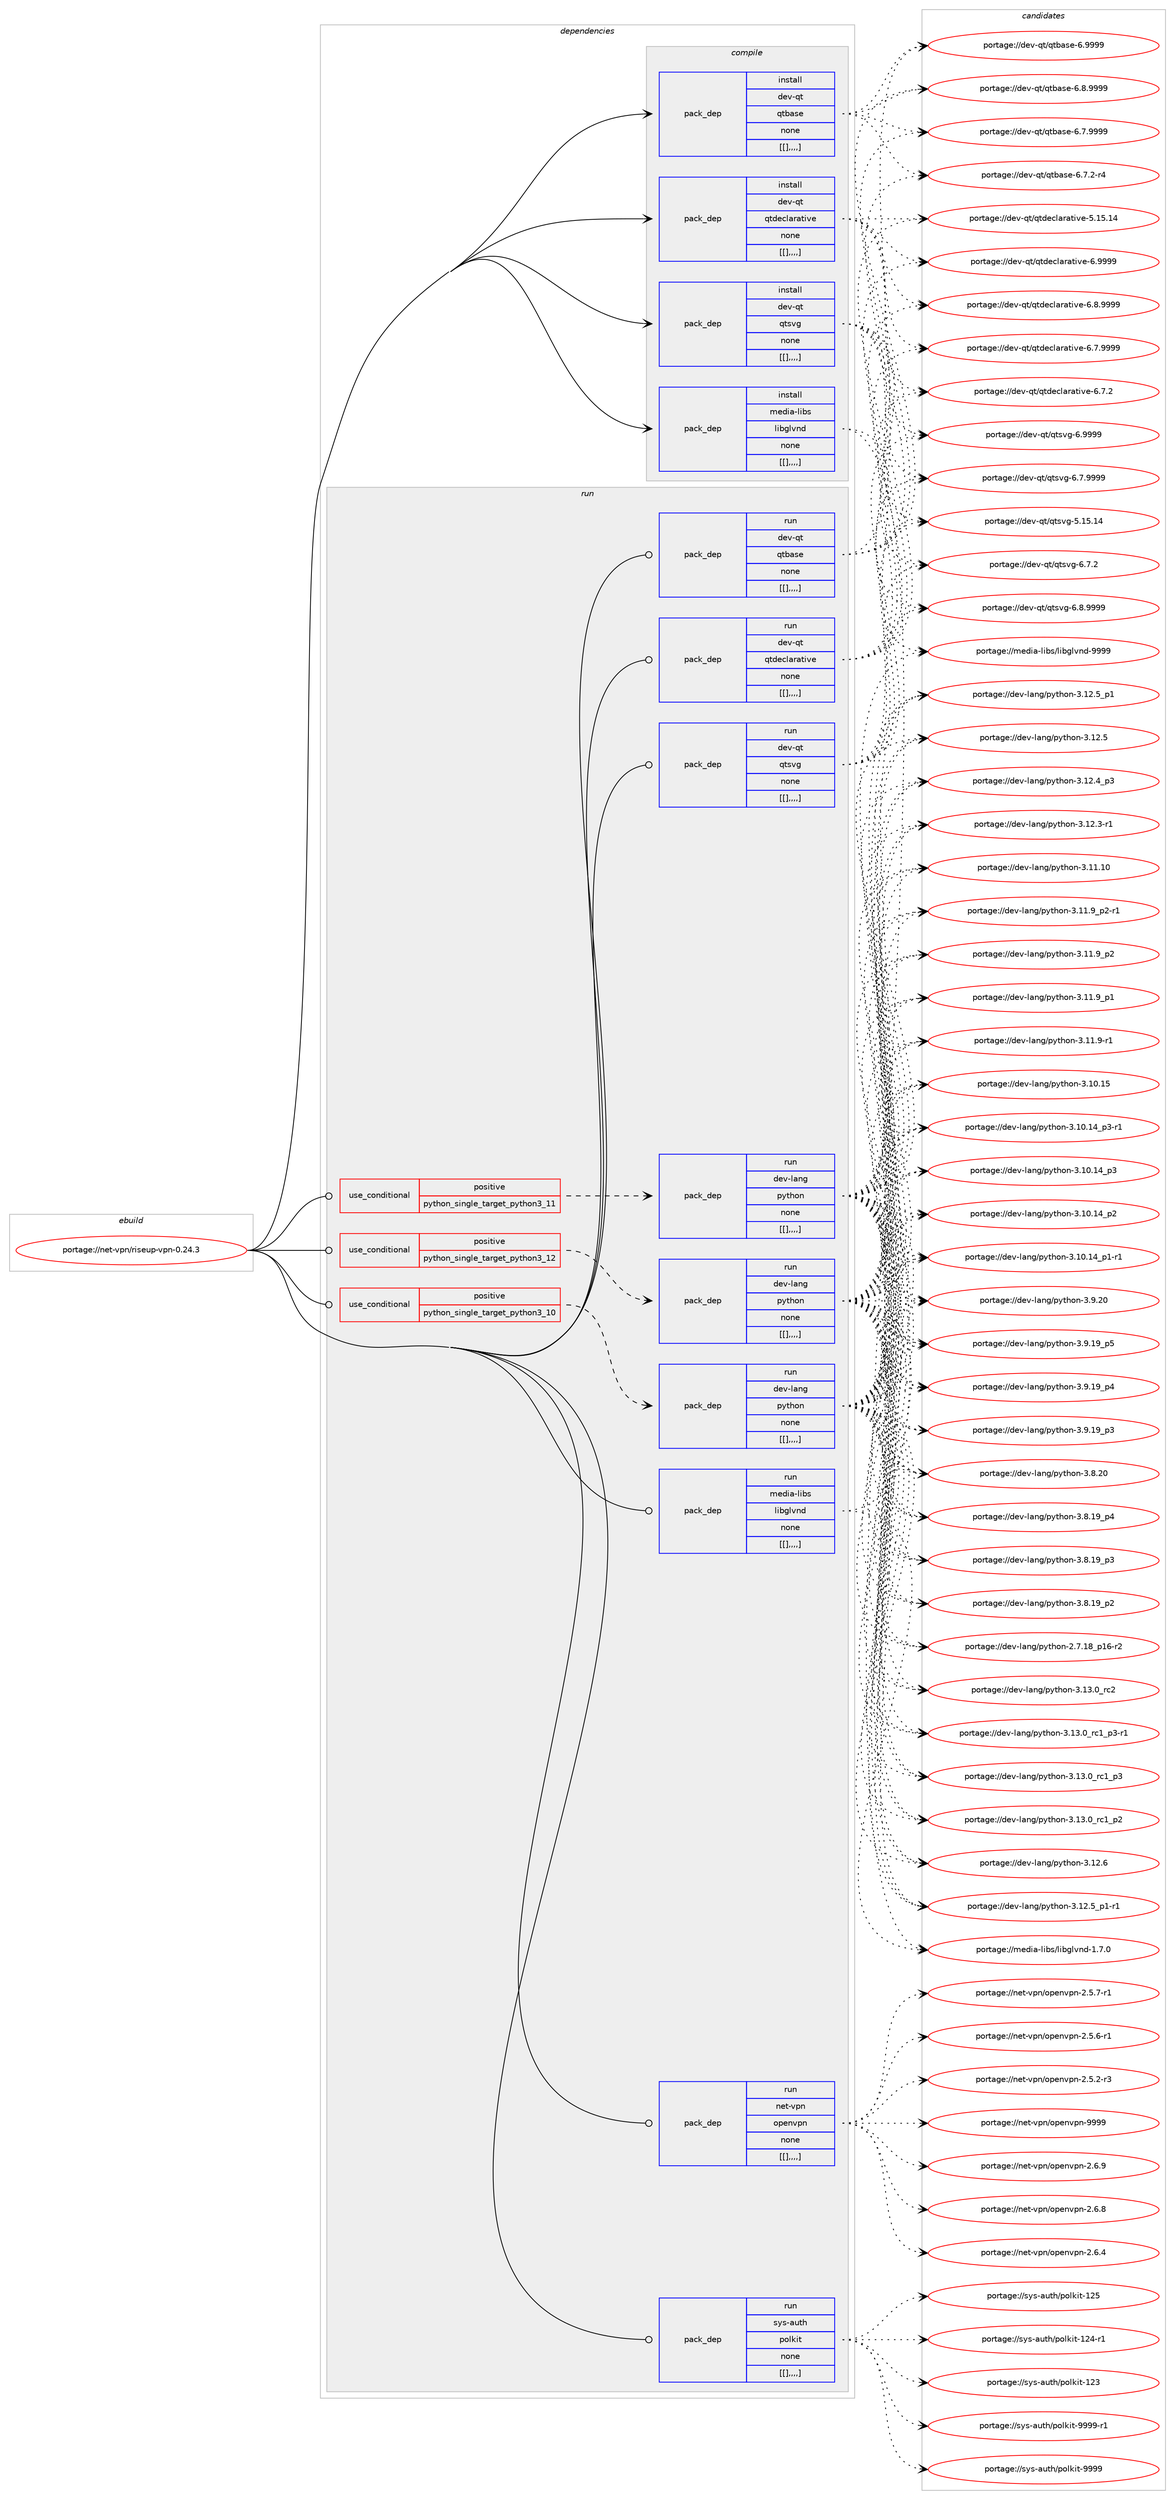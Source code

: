 digraph prolog {

# *************
# Graph options
# *************

newrank=true;
concentrate=true;
compound=true;
graph [rankdir=LR,fontname=Helvetica,fontsize=10,ranksep=1.5];#, ranksep=2.5, nodesep=0.2];
edge  [arrowhead=vee];
node  [fontname=Helvetica,fontsize=10];

# **********
# The ebuild
# **********

subgraph cluster_leftcol {
color=gray;
label=<<i>ebuild</i>>;
id [label="portage://net-vpn/riseup-vpn-0.24.3", color=red, width=4, href="../net-vpn/riseup-vpn-0.24.3.svg"];
}

# ****************
# The dependencies
# ****************

subgraph cluster_midcol {
color=gray;
label=<<i>dependencies</i>>;
subgraph cluster_compile {
fillcolor="#eeeeee";
style=filled;
label=<<i>compile</i>>;
subgraph pack294171 {
dependency403335 [label=<<TABLE BORDER="0" CELLBORDER="1" CELLSPACING="0" CELLPADDING="4" WIDTH="220"><TR><TD ROWSPAN="6" CELLPADDING="30">pack_dep</TD></TR><TR><TD WIDTH="110">install</TD></TR><TR><TD>dev-qt</TD></TR><TR><TD>qtbase</TD></TR><TR><TD>none</TD></TR><TR><TD>[[],,,,]</TD></TR></TABLE>>, shape=none, color=blue];
}
id:e -> dependency403335:w [weight=20,style="solid",arrowhead="vee"];
subgraph pack294172 {
dependency403336 [label=<<TABLE BORDER="0" CELLBORDER="1" CELLSPACING="0" CELLPADDING="4" WIDTH="220"><TR><TD ROWSPAN="6" CELLPADDING="30">pack_dep</TD></TR><TR><TD WIDTH="110">install</TD></TR><TR><TD>dev-qt</TD></TR><TR><TD>qtdeclarative</TD></TR><TR><TD>none</TD></TR><TR><TD>[[],,,,]</TD></TR></TABLE>>, shape=none, color=blue];
}
id:e -> dependency403336:w [weight=20,style="solid",arrowhead="vee"];
subgraph pack294173 {
dependency403337 [label=<<TABLE BORDER="0" CELLBORDER="1" CELLSPACING="0" CELLPADDING="4" WIDTH="220"><TR><TD ROWSPAN="6" CELLPADDING="30">pack_dep</TD></TR><TR><TD WIDTH="110">install</TD></TR><TR><TD>dev-qt</TD></TR><TR><TD>qtsvg</TD></TR><TR><TD>none</TD></TR><TR><TD>[[],,,,]</TD></TR></TABLE>>, shape=none, color=blue];
}
id:e -> dependency403337:w [weight=20,style="solid",arrowhead="vee"];
subgraph pack294174 {
dependency403338 [label=<<TABLE BORDER="0" CELLBORDER="1" CELLSPACING="0" CELLPADDING="4" WIDTH="220"><TR><TD ROWSPAN="6" CELLPADDING="30">pack_dep</TD></TR><TR><TD WIDTH="110">install</TD></TR><TR><TD>media-libs</TD></TR><TR><TD>libglvnd</TD></TR><TR><TD>none</TD></TR><TR><TD>[[],,,,]</TD></TR></TABLE>>, shape=none, color=blue];
}
id:e -> dependency403338:w [weight=20,style="solid",arrowhead="vee"];
}
subgraph cluster_compileandrun {
fillcolor="#eeeeee";
style=filled;
label=<<i>compile and run</i>>;
}
subgraph cluster_run {
fillcolor="#eeeeee";
style=filled;
label=<<i>run</i>>;
subgraph cond106227 {
dependency403339 [label=<<TABLE BORDER="0" CELLBORDER="1" CELLSPACING="0" CELLPADDING="4"><TR><TD ROWSPAN="3" CELLPADDING="10">use_conditional</TD></TR><TR><TD>positive</TD></TR><TR><TD>python_single_target_python3_10</TD></TR></TABLE>>, shape=none, color=red];
subgraph pack294175 {
dependency403340 [label=<<TABLE BORDER="0" CELLBORDER="1" CELLSPACING="0" CELLPADDING="4" WIDTH="220"><TR><TD ROWSPAN="6" CELLPADDING="30">pack_dep</TD></TR><TR><TD WIDTH="110">run</TD></TR><TR><TD>dev-lang</TD></TR><TR><TD>python</TD></TR><TR><TD>none</TD></TR><TR><TD>[[],,,,]</TD></TR></TABLE>>, shape=none, color=blue];
}
dependency403339:e -> dependency403340:w [weight=20,style="dashed",arrowhead="vee"];
}
id:e -> dependency403339:w [weight=20,style="solid",arrowhead="odot"];
subgraph cond106228 {
dependency403341 [label=<<TABLE BORDER="0" CELLBORDER="1" CELLSPACING="0" CELLPADDING="4"><TR><TD ROWSPAN="3" CELLPADDING="10">use_conditional</TD></TR><TR><TD>positive</TD></TR><TR><TD>python_single_target_python3_11</TD></TR></TABLE>>, shape=none, color=red];
subgraph pack294176 {
dependency403342 [label=<<TABLE BORDER="0" CELLBORDER="1" CELLSPACING="0" CELLPADDING="4" WIDTH="220"><TR><TD ROWSPAN="6" CELLPADDING="30">pack_dep</TD></TR><TR><TD WIDTH="110">run</TD></TR><TR><TD>dev-lang</TD></TR><TR><TD>python</TD></TR><TR><TD>none</TD></TR><TR><TD>[[],,,,]</TD></TR></TABLE>>, shape=none, color=blue];
}
dependency403341:e -> dependency403342:w [weight=20,style="dashed",arrowhead="vee"];
}
id:e -> dependency403341:w [weight=20,style="solid",arrowhead="odot"];
subgraph cond106229 {
dependency403343 [label=<<TABLE BORDER="0" CELLBORDER="1" CELLSPACING="0" CELLPADDING="4"><TR><TD ROWSPAN="3" CELLPADDING="10">use_conditional</TD></TR><TR><TD>positive</TD></TR><TR><TD>python_single_target_python3_12</TD></TR></TABLE>>, shape=none, color=red];
subgraph pack294177 {
dependency403344 [label=<<TABLE BORDER="0" CELLBORDER="1" CELLSPACING="0" CELLPADDING="4" WIDTH="220"><TR><TD ROWSPAN="6" CELLPADDING="30">pack_dep</TD></TR><TR><TD WIDTH="110">run</TD></TR><TR><TD>dev-lang</TD></TR><TR><TD>python</TD></TR><TR><TD>none</TD></TR><TR><TD>[[],,,,]</TD></TR></TABLE>>, shape=none, color=blue];
}
dependency403343:e -> dependency403344:w [weight=20,style="dashed",arrowhead="vee"];
}
id:e -> dependency403343:w [weight=20,style="solid",arrowhead="odot"];
subgraph pack294178 {
dependency403345 [label=<<TABLE BORDER="0" CELLBORDER="1" CELLSPACING="0" CELLPADDING="4" WIDTH="220"><TR><TD ROWSPAN="6" CELLPADDING="30">pack_dep</TD></TR><TR><TD WIDTH="110">run</TD></TR><TR><TD>dev-qt</TD></TR><TR><TD>qtbase</TD></TR><TR><TD>none</TD></TR><TR><TD>[[],,,,]</TD></TR></TABLE>>, shape=none, color=blue];
}
id:e -> dependency403345:w [weight=20,style="solid",arrowhead="odot"];
subgraph pack294179 {
dependency403346 [label=<<TABLE BORDER="0" CELLBORDER="1" CELLSPACING="0" CELLPADDING="4" WIDTH="220"><TR><TD ROWSPAN="6" CELLPADDING="30">pack_dep</TD></TR><TR><TD WIDTH="110">run</TD></TR><TR><TD>dev-qt</TD></TR><TR><TD>qtdeclarative</TD></TR><TR><TD>none</TD></TR><TR><TD>[[],,,,]</TD></TR></TABLE>>, shape=none, color=blue];
}
id:e -> dependency403346:w [weight=20,style="solid",arrowhead="odot"];
subgraph pack294180 {
dependency403347 [label=<<TABLE BORDER="0" CELLBORDER="1" CELLSPACING="0" CELLPADDING="4" WIDTH="220"><TR><TD ROWSPAN="6" CELLPADDING="30">pack_dep</TD></TR><TR><TD WIDTH="110">run</TD></TR><TR><TD>dev-qt</TD></TR><TR><TD>qtsvg</TD></TR><TR><TD>none</TD></TR><TR><TD>[[],,,,]</TD></TR></TABLE>>, shape=none, color=blue];
}
id:e -> dependency403347:w [weight=20,style="solid",arrowhead="odot"];
subgraph pack294181 {
dependency403348 [label=<<TABLE BORDER="0" CELLBORDER="1" CELLSPACING="0" CELLPADDING="4" WIDTH="220"><TR><TD ROWSPAN="6" CELLPADDING="30">pack_dep</TD></TR><TR><TD WIDTH="110">run</TD></TR><TR><TD>media-libs</TD></TR><TR><TD>libglvnd</TD></TR><TR><TD>none</TD></TR><TR><TD>[[],,,,]</TD></TR></TABLE>>, shape=none, color=blue];
}
id:e -> dependency403348:w [weight=20,style="solid",arrowhead="odot"];
subgraph pack294182 {
dependency403349 [label=<<TABLE BORDER="0" CELLBORDER="1" CELLSPACING="0" CELLPADDING="4" WIDTH="220"><TR><TD ROWSPAN="6" CELLPADDING="30">pack_dep</TD></TR><TR><TD WIDTH="110">run</TD></TR><TR><TD>net-vpn</TD></TR><TR><TD>openvpn</TD></TR><TR><TD>none</TD></TR><TR><TD>[[],,,,]</TD></TR></TABLE>>, shape=none, color=blue];
}
id:e -> dependency403349:w [weight=20,style="solid",arrowhead="odot"];
subgraph pack294183 {
dependency403350 [label=<<TABLE BORDER="0" CELLBORDER="1" CELLSPACING="0" CELLPADDING="4" WIDTH="220"><TR><TD ROWSPAN="6" CELLPADDING="30">pack_dep</TD></TR><TR><TD WIDTH="110">run</TD></TR><TR><TD>sys-auth</TD></TR><TR><TD>polkit</TD></TR><TR><TD>none</TD></TR><TR><TD>[[],,,,]</TD></TR></TABLE>>, shape=none, color=blue];
}
id:e -> dependency403350:w [weight=20,style="solid",arrowhead="odot"];
}
}

# **************
# The candidates
# **************

subgraph cluster_choices {
rank=same;
color=gray;
label=<<i>candidates</i>>;

subgraph choice294171 {
color=black;
nodesep=1;
choice1001011184511311647113116989711510145544657575757 [label="portage://dev-qt/qtbase-6.9999", color=red, width=4,href="../dev-qt/qtbase-6.9999.svg"];
choice10010111845113116471131169897115101455446564657575757 [label="portage://dev-qt/qtbase-6.8.9999", color=red, width=4,href="../dev-qt/qtbase-6.8.9999.svg"];
choice10010111845113116471131169897115101455446554657575757 [label="portage://dev-qt/qtbase-6.7.9999", color=red, width=4,href="../dev-qt/qtbase-6.7.9999.svg"];
choice100101118451131164711311698971151014554465546504511452 [label="portage://dev-qt/qtbase-6.7.2-r4", color=red, width=4,href="../dev-qt/qtbase-6.7.2-r4.svg"];
dependency403335:e -> choice1001011184511311647113116989711510145544657575757:w [style=dotted,weight="100"];
dependency403335:e -> choice10010111845113116471131169897115101455446564657575757:w [style=dotted,weight="100"];
dependency403335:e -> choice10010111845113116471131169897115101455446554657575757:w [style=dotted,weight="100"];
dependency403335:e -> choice100101118451131164711311698971151014554465546504511452:w [style=dotted,weight="100"];
}
subgraph choice294172 {
color=black;
nodesep=1;
choice100101118451131164711311610010199108971149711610511810145544657575757 [label="portage://dev-qt/qtdeclarative-6.9999", color=red, width=4,href="../dev-qt/qtdeclarative-6.9999.svg"];
choice1001011184511311647113116100101991089711497116105118101455446564657575757 [label="portage://dev-qt/qtdeclarative-6.8.9999", color=red, width=4,href="../dev-qt/qtdeclarative-6.8.9999.svg"];
choice1001011184511311647113116100101991089711497116105118101455446554657575757 [label="portage://dev-qt/qtdeclarative-6.7.9999", color=red, width=4,href="../dev-qt/qtdeclarative-6.7.9999.svg"];
choice1001011184511311647113116100101991089711497116105118101455446554650 [label="portage://dev-qt/qtdeclarative-6.7.2", color=red, width=4,href="../dev-qt/qtdeclarative-6.7.2.svg"];
choice10010111845113116471131161001019910897114971161051181014553464953464952 [label="portage://dev-qt/qtdeclarative-5.15.14", color=red, width=4,href="../dev-qt/qtdeclarative-5.15.14.svg"];
dependency403336:e -> choice100101118451131164711311610010199108971149711610511810145544657575757:w [style=dotted,weight="100"];
dependency403336:e -> choice1001011184511311647113116100101991089711497116105118101455446564657575757:w [style=dotted,weight="100"];
dependency403336:e -> choice1001011184511311647113116100101991089711497116105118101455446554657575757:w [style=dotted,weight="100"];
dependency403336:e -> choice1001011184511311647113116100101991089711497116105118101455446554650:w [style=dotted,weight="100"];
dependency403336:e -> choice10010111845113116471131161001019910897114971161051181014553464953464952:w [style=dotted,weight="100"];
}
subgraph choice294173 {
color=black;
nodesep=1;
choice100101118451131164711311611511810345544657575757 [label="portage://dev-qt/qtsvg-6.9999", color=red, width=4,href="../dev-qt/qtsvg-6.9999.svg"];
choice1001011184511311647113116115118103455446564657575757 [label="portage://dev-qt/qtsvg-6.8.9999", color=red, width=4,href="../dev-qt/qtsvg-6.8.9999.svg"];
choice1001011184511311647113116115118103455446554657575757 [label="portage://dev-qt/qtsvg-6.7.9999", color=red, width=4,href="../dev-qt/qtsvg-6.7.9999.svg"];
choice1001011184511311647113116115118103455446554650 [label="portage://dev-qt/qtsvg-6.7.2", color=red, width=4,href="../dev-qt/qtsvg-6.7.2.svg"];
choice10010111845113116471131161151181034553464953464952 [label="portage://dev-qt/qtsvg-5.15.14", color=red, width=4,href="../dev-qt/qtsvg-5.15.14.svg"];
dependency403337:e -> choice100101118451131164711311611511810345544657575757:w [style=dotted,weight="100"];
dependency403337:e -> choice1001011184511311647113116115118103455446564657575757:w [style=dotted,weight="100"];
dependency403337:e -> choice1001011184511311647113116115118103455446554657575757:w [style=dotted,weight="100"];
dependency403337:e -> choice1001011184511311647113116115118103455446554650:w [style=dotted,weight="100"];
dependency403337:e -> choice10010111845113116471131161151181034553464953464952:w [style=dotted,weight="100"];
}
subgraph choice294174 {
color=black;
nodesep=1;
choice10910110010597451081059811547108105981031081181101004557575757 [label="portage://media-libs/libglvnd-9999", color=red, width=4,href="../media-libs/libglvnd-9999.svg"];
choice1091011001059745108105981154710810598103108118110100454946554648 [label="portage://media-libs/libglvnd-1.7.0", color=red, width=4,href="../media-libs/libglvnd-1.7.0.svg"];
dependency403338:e -> choice10910110010597451081059811547108105981031081181101004557575757:w [style=dotted,weight="100"];
dependency403338:e -> choice1091011001059745108105981154710810598103108118110100454946554648:w [style=dotted,weight="100"];
}
subgraph choice294175 {
color=black;
nodesep=1;
choice10010111845108971101034711212111610411111045514649514648951149950 [label="portage://dev-lang/python-3.13.0_rc2", color=red, width=4,href="../dev-lang/python-3.13.0_rc2.svg"];
choice1001011184510897110103471121211161041111104551464951464895114994995112514511449 [label="portage://dev-lang/python-3.13.0_rc1_p3-r1", color=red, width=4,href="../dev-lang/python-3.13.0_rc1_p3-r1.svg"];
choice100101118451089711010347112121116104111110455146495146489511499499511251 [label="portage://dev-lang/python-3.13.0_rc1_p3", color=red, width=4,href="../dev-lang/python-3.13.0_rc1_p3.svg"];
choice100101118451089711010347112121116104111110455146495146489511499499511250 [label="portage://dev-lang/python-3.13.0_rc1_p2", color=red, width=4,href="../dev-lang/python-3.13.0_rc1_p2.svg"];
choice10010111845108971101034711212111610411111045514649504654 [label="portage://dev-lang/python-3.12.6", color=red, width=4,href="../dev-lang/python-3.12.6.svg"];
choice1001011184510897110103471121211161041111104551464950465395112494511449 [label="portage://dev-lang/python-3.12.5_p1-r1", color=red, width=4,href="../dev-lang/python-3.12.5_p1-r1.svg"];
choice100101118451089711010347112121116104111110455146495046539511249 [label="portage://dev-lang/python-3.12.5_p1", color=red, width=4,href="../dev-lang/python-3.12.5_p1.svg"];
choice10010111845108971101034711212111610411111045514649504653 [label="portage://dev-lang/python-3.12.5", color=red, width=4,href="../dev-lang/python-3.12.5.svg"];
choice100101118451089711010347112121116104111110455146495046529511251 [label="portage://dev-lang/python-3.12.4_p3", color=red, width=4,href="../dev-lang/python-3.12.4_p3.svg"];
choice100101118451089711010347112121116104111110455146495046514511449 [label="portage://dev-lang/python-3.12.3-r1", color=red, width=4,href="../dev-lang/python-3.12.3-r1.svg"];
choice1001011184510897110103471121211161041111104551464949464948 [label="portage://dev-lang/python-3.11.10", color=red, width=4,href="../dev-lang/python-3.11.10.svg"];
choice1001011184510897110103471121211161041111104551464949465795112504511449 [label="portage://dev-lang/python-3.11.9_p2-r1", color=red, width=4,href="../dev-lang/python-3.11.9_p2-r1.svg"];
choice100101118451089711010347112121116104111110455146494946579511250 [label="portage://dev-lang/python-3.11.9_p2", color=red, width=4,href="../dev-lang/python-3.11.9_p2.svg"];
choice100101118451089711010347112121116104111110455146494946579511249 [label="portage://dev-lang/python-3.11.9_p1", color=red, width=4,href="../dev-lang/python-3.11.9_p1.svg"];
choice100101118451089711010347112121116104111110455146494946574511449 [label="portage://dev-lang/python-3.11.9-r1", color=red, width=4,href="../dev-lang/python-3.11.9-r1.svg"];
choice1001011184510897110103471121211161041111104551464948464953 [label="portage://dev-lang/python-3.10.15", color=red, width=4,href="../dev-lang/python-3.10.15.svg"];
choice100101118451089711010347112121116104111110455146494846495295112514511449 [label="portage://dev-lang/python-3.10.14_p3-r1", color=red, width=4,href="../dev-lang/python-3.10.14_p3-r1.svg"];
choice10010111845108971101034711212111610411111045514649484649529511251 [label="portage://dev-lang/python-3.10.14_p3", color=red, width=4,href="../dev-lang/python-3.10.14_p3.svg"];
choice10010111845108971101034711212111610411111045514649484649529511250 [label="portage://dev-lang/python-3.10.14_p2", color=red, width=4,href="../dev-lang/python-3.10.14_p2.svg"];
choice100101118451089711010347112121116104111110455146494846495295112494511449 [label="portage://dev-lang/python-3.10.14_p1-r1", color=red, width=4,href="../dev-lang/python-3.10.14_p1-r1.svg"];
choice10010111845108971101034711212111610411111045514657465048 [label="portage://dev-lang/python-3.9.20", color=red, width=4,href="../dev-lang/python-3.9.20.svg"];
choice100101118451089711010347112121116104111110455146574649579511253 [label="portage://dev-lang/python-3.9.19_p5", color=red, width=4,href="../dev-lang/python-3.9.19_p5.svg"];
choice100101118451089711010347112121116104111110455146574649579511252 [label="portage://dev-lang/python-3.9.19_p4", color=red, width=4,href="../dev-lang/python-3.9.19_p4.svg"];
choice100101118451089711010347112121116104111110455146574649579511251 [label="portage://dev-lang/python-3.9.19_p3", color=red, width=4,href="../dev-lang/python-3.9.19_p3.svg"];
choice10010111845108971101034711212111610411111045514656465048 [label="portage://dev-lang/python-3.8.20", color=red, width=4,href="../dev-lang/python-3.8.20.svg"];
choice100101118451089711010347112121116104111110455146564649579511252 [label="portage://dev-lang/python-3.8.19_p4", color=red, width=4,href="../dev-lang/python-3.8.19_p4.svg"];
choice100101118451089711010347112121116104111110455146564649579511251 [label="portage://dev-lang/python-3.8.19_p3", color=red, width=4,href="../dev-lang/python-3.8.19_p3.svg"];
choice100101118451089711010347112121116104111110455146564649579511250 [label="portage://dev-lang/python-3.8.19_p2", color=red, width=4,href="../dev-lang/python-3.8.19_p2.svg"];
choice100101118451089711010347112121116104111110455046554649569511249544511450 [label="portage://dev-lang/python-2.7.18_p16-r2", color=red, width=4,href="../dev-lang/python-2.7.18_p16-r2.svg"];
dependency403340:e -> choice10010111845108971101034711212111610411111045514649514648951149950:w [style=dotted,weight="100"];
dependency403340:e -> choice1001011184510897110103471121211161041111104551464951464895114994995112514511449:w [style=dotted,weight="100"];
dependency403340:e -> choice100101118451089711010347112121116104111110455146495146489511499499511251:w [style=dotted,weight="100"];
dependency403340:e -> choice100101118451089711010347112121116104111110455146495146489511499499511250:w [style=dotted,weight="100"];
dependency403340:e -> choice10010111845108971101034711212111610411111045514649504654:w [style=dotted,weight="100"];
dependency403340:e -> choice1001011184510897110103471121211161041111104551464950465395112494511449:w [style=dotted,weight="100"];
dependency403340:e -> choice100101118451089711010347112121116104111110455146495046539511249:w [style=dotted,weight="100"];
dependency403340:e -> choice10010111845108971101034711212111610411111045514649504653:w [style=dotted,weight="100"];
dependency403340:e -> choice100101118451089711010347112121116104111110455146495046529511251:w [style=dotted,weight="100"];
dependency403340:e -> choice100101118451089711010347112121116104111110455146495046514511449:w [style=dotted,weight="100"];
dependency403340:e -> choice1001011184510897110103471121211161041111104551464949464948:w [style=dotted,weight="100"];
dependency403340:e -> choice1001011184510897110103471121211161041111104551464949465795112504511449:w [style=dotted,weight="100"];
dependency403340:e -> choice100101118451089711010347112121116104111110455146494946579511250:w [style=dotted,weight="100"];
dependency403340:e -> choice100101118451089711010347112121116104111110455146494946579511249:w [style=dotted,weight="100"];
dependency403340:e -> choice100101118451089711010347112121116104111110455146494946574511449:w [style=dotted,weight="100"];
dependency403340:e -> choice1001011184510897110103471121211161041111104551464948464953:w [style=dotted,weight="100"];
dependency403340:e -> choice100101118451089711010347112121116104111110455146494846495295112514511449:w [style=dotted,weight="100"];
dependency403340:e -> choice10010111845108971101034711212111610411111045514649484649529511251:w [style=dotted,weight="100"];
dependency403340:e -> choice10010111845108971101034711212111610411111045514649484649529511250:w [style=dotted,weight="100"];
dependency403340:e -> choice100101118451089711010347112121116104111110455146494846495295112494511449:w [style=dotted,weight="100"];
dependency403340:e -> choice10010111845108971101034711212111610411111045514657465048:w [style=dotted,weight="100"];
dependency403340:e -> choice100101118451089711010347112121116104111110455146574649579511253:w [style=dotted,weight="100"];
dependency403340:e -> choice100101118451089711010347112121116104111110455146574649579511252:w [style=dotted,weight="100"];
dependency403340:e -> choice100101118451089711010347112121116104111110455146574649579511251:w [style=dotted,weight="100"];
dependency403340:e -> choice10010111845108971101034711212111610411111045514656465048:w [style=dotted,weight="100"];
dependency403340:e -> choice100101118451089711010347112121116104111110455146564649579511252:w [style=dotted,weight="100"];
dependency403340:e -> choice100101118451089711010347112121116104111110455146564649579511251:w [style=dotted,weight="100"];
dependency403340:e -> choice100101118451089711010347112121116104111110455146564649579511250:w [style=dotted,weight="100"];
dependency403340:e -> choice100101118451089711010347112121116104111110455046554649569511249544511450:w [style=dotted,weight="100"];
}
subgraph choice294176 {
color=black;
nodesep=1;
choice10010111845108971101034711212111610411111045514649514648951149950 [label="portage://dev-lang/python-3.13.0_rc2", color=red, width=4,href="../dev-lang/python-3.13.0_rc2.svg"];
choice1001011184510897110103471121211161041111104551464951464895114994995112514511449 [label="portage://dev-lang/python-3.13.0_rc1_p3-r1", color=red, width=4,href="../dev-lang/python-3.13.0_rc1_p3-r1.svg"];
choice100101118451089711010347112121116104111110455146495146489511499499511251 [label="portage://dev-lang/python-3.13.0_rc1_p3", color=red, width=4,href="../dev-lang/python-3.13.0_rc1_p3.svg"];
choice100101118451089711010347112121116104111110455146495146489511499499511250 [label="portage://dev-lang/python-3.13.0_rc1_p2", color=red, width=4,href="../dev-lang/python-3.13.0_rc1_p2.svg"];
choice10010111845108971101034711212111610411111045514649504654 [label="portage://dev-lang/python-3.12.6", color=red, width=4,href="../dev-lang/python-3.12.6.svg"];
choice1001011184510897110103471121211161041111104551464950465395112494511449 [label="portage://dev-lang/python-3.12.5_p1-r1", color=red, width=4,href="../dev-lang/python-3.12.5_p1-r1.svg"];
choice100101118451089711010347112121116104111110455146495046539511249 [label="portage://dev-lang/python-3.12.5_p1", color=red, width=4,href="../dev-lang/python-3.12.5_p1.svg"];
choice10010111845108971101034711212111610411111045514649504653 [label="portage://dev-lang/python-3.12.5", color=red, width=4,href="../dev-lang/python-3.12.5.svg"];
choice100101118451089711010347112121116104111110455146495046529511251 [label="portage://dev-lang/python-3.12.4_p3", color=red, width=4,href="../dev-lang/python-3.12.4_p3.svg"];
choice100101118451089711010347112121116104111110455146495046514511449 [label="portage://dev-lang/python-3.12.3-r1", color=red, width=4,href="../dev-lang/python-3.12.3-r1.svg"];
choice1001011184510897110103471121211161041111104551464949464948 [label="portage://dev-lang/python-3.11.10", color=red, width=4,href="../dev-lang/python-3.11.10.svg"];
choice1001011184510897110103471121211161041111104551464949465795112504511449 [label="portage://dev-lang/python-3.11.9_p2-r1", color=red, width=4,href="../dev-lang/python-3.11.9_p2-r1.svg"];
choice100101118451089711010347112121116104111110455146494946579511250 [label="portage://dev-lang/python-3.11.9_p2", color=red, width=4,href="../dev-lang/python-3.11.9_p2.svg"];
choice100101118451089711010347112121116104111110455146494946579511249 [label="portage://dev-lang/python-3.11.9_p1", color=red, width=4,href="../dev-lang/python-3.11.9_p1.svg"];
choice100101118451089711010347112121116104111110455146494946574511449 [label="portage://dev-lang/python-3.11.9-r1", color=red, width=4,href="../dev-lang/python-3.11.9-r1.svg"];
choice1001011184510897110103471121211161041111104551464948464953 [label="portage://dev-lang/python-3.10.15", color=red, width=4,href="../dev-lang/python-3.10.15.svg"];
choice100101118451089711010347112121116104111110455146494846495295112514511449 [label="portage://dev-lang/python-3.10.14_p3-r1", color=red, width=4,href="../dev-lang/python-3.10.14_p3-r1.svg"];
choice10010111845108971101034711212111610411111045514649484649529511251 [label="portage://dev-lang/python-3.10.14_p3", color=red, width=4,href="../dev-lang/python-3.10.14_p3.svg"];
choice10010111845108971101034711212111610411111045514649484649529511250 [label="portage://dev-lang/python-3.10.14_p2", color=red, width=4,href="../dev-lang/python-3.10.14_p2.svg"];
choice100101118451089711010347112121116104111110455146494846495295112494511449 [label="portage://dev-lang/python-3.10.14_p1-r1", color=red, width=4,href="../dev-lang/python-3.10.14_p1-r1.svg"];
choice10010111845108971101034711212111610411111045514657465048 [label="portage://dev-lang/python-3.9.20", color=red, width=4,href="../dev-lang/python-3.9.20.svg"];
choice100101118451089711010347112121116104111110455146574649579511253 [label="portage://dev-lang/python-3.9.19_p5", color=red, width=4,href="../dev-lang/python-3.9.19_p5.svg"];
choice100101118451089711010347112121116104111110455146574649579511252 [label="portage://dev-lang/python-3.9.19_p4", color=red, width=4,href="../dev-lang/python-3.9.19_p4.svg"];
choice100101118451089711010347112121116104111110455146574649579511251 [label="portage://dev-lang/python-3.9.19_p3", color=red, width=4,href="../dev-lang/python-3.9.19_p3.svg"];
choice10010111845108971101034711212111610411111045514656465048 [label="portage://dev-lang/python-3.8.20", color=red, width=4,href="../dev-lang/python-3.8.20.svg"];
choice100101118451089711010347112121116104111110455146564649579511252 [label="portage://dev-lang/python-3.8.19_p4", color=red, width=4,href="../dev-lang/python-3.8.19_p4.svg"];
choice100101118451089711010347112121116104111110455146564649579511251 [label="portage://dev-lang/python-3.8.19_p3", color=red, width=4,href="../dev-lang/python-3.8.19_p3.svg"];
choice100101118451089711010347112121116104111110455146564649579511250 [label="portage://dev-lang/python-3.8.19_p2", color=red, width=4,href="../dev-lang/python-3.8.19_p2.svg"];
choice100101118451089711010347112121116104111110455046554649569511249544511450 [label="portage://dev-lang/python-2.7.18_p16-r2", color=red, width=4,href="../dev-lang/python-2.7.18_p16-r2.svg"];
dependency403342:e -> choice10010111845108971101034711212111610411111045514649514648951149950:w [style=dotted,weight="100"];
dependency403342:e -> choice1001011184510897110103471121211161041111104551464951464895114994995112514511449:w [style=dotted,weight="100"];
dependency403342:e -> choice100101118451089711010347112121116104111110455146495146489511499499511251:w [style=dotted,weight="100"];
dependency403342:e -> choice100101118451089711010347112121116104111110455146495146489511499499511250:w [style=dotted,weight="100"];
dependency403342:e -> choice10010111845108971101034711212111610411111045514649504654:w [style=dotted,weight="100"];
dependency403342:e -> choice1001011184510897110103471121211161041111104551464950465395112494511449:w [style=dotted,weight="100"];
dependency403342:e -> choice100101118451089711010347112121116104111110455146495046539511249:w [style=dotted,weight="100"];
dependency403342:e -> choice10010111845108971101034711212111610411111045514649504653:w [style=dotted,weight="100"];
dependency403342:e -> choice100101118451089711010347112121116104111110455146495046529511251:w [style=dotted,weight="100"];
dependency403342:e -> choice100101118451089711010347112121116104111110455146495046514511449:w [style=dotted,weight="100"];
dependency403342:e -> choice1001011184510897110103471121211161041111104551464949464948:w [style=dotted,weight="100"];
dependency403342:e -> choice1001011184510897110103471121211161041111104551464949465795112504511449:w [style=dotted,weight="100"];
dependency403342:e -> choice100101118451089711010347112121116104111110455146494946579511250:w [style=dotted,weight="100"];
dependency403342:e -> choice100101118451089711010347112121116104111110455146494946579511249:w [style=dotted,weight="100"];
dependency403342:e -> choice100101118451089711010347112121116104111110455146494946574511449:w [style=dotted,weight="100"];
dependency403342:e -> choice1001011184510897110103471121211161041111104551464948464953:w [style=dotted,weight="100"];
dependency403342:e -> choice100101118451089711010347112121116104111110455146494846495295112514511449:w [style=dotted,weight="100"];
dependency403342:e -> choice10010111845108971101034711212111610411111045514649484649529511251:w [style=dotted,weight="100"];
dependency403342:e -> choice10010111845108971101034711212111610411111045514649484649529511250:w [style=dotted,weight="100"];
dependency403342:e -> choice100101118451089711010347112121116104111110455146494846495295112494511449:w [style=dotted,weight="100"];
dependency403342:e -> choice10010111845108971101034711212111610411111045514657465048:w [style=dotted,weight="100"];
dependency403342:e -> choice100101118451089711010347112121116104111110455146574649579511253:w [style=dotted,weight="100"];
dependency403342:e -> choice100101118451089711010347112121116104111110455146574649579511252:w [style=dotted,weight="100"];
dependency403342:e -> choice100101118451089711010347112121116104111110455146574649579511251:w [style=dotted,weight="100"];
dependency403342:e -> choice10010111845108971101034711212111610411111045514656465048:w [style=dotted,weight="100"];
dependency403342:e -> choice100101118451089711010347112121116104111110455146564649579511252:w [style=dotted,weight="100"];
dependency403342:e -> choice100101118451089711010347112121116104111110455146564649579511251:w [style=dotted,weight="100"];
dependency403342:e -> choice100101118451089711010347112121116104111110455146564649579511250:w [style=dotted,weight="100"];
dependency403342:e -> choice100101118451089711010347112121116104111110455046554649569511249544511450:w [style=dotted,weight="100"];
}
subgraph choice294177 {
color=black;
nodesep=1;
choice10010111845108971101034711212111610411111045514649514648951149950 [label="portage://dev-lang/python-3.13.0_rc2", color=red, width=4,href="../dev-lang/python-3.13.0_rc2.svg"];
choice1001011184510897110103471121211161041111104551464951464895114994995112514511449 [label="portage://dev-lang/python-3.13.0_rc1_p3-r1", color=red, width=4,href="../dev-lang/python-3.13.0_rc1_p3-r1.svg"];
choice100101118451089711010347112121116104111110455146495146489511499499511251 [label="portage://dev-lang/python-3.13.0_rc1_p3", color=red, width=4,href="../dev-lang/python-3.13.0_rc1_p3.svg"];
choice100101118451089711010347112121116104111110455146495146489511499499511250 [label="portage://dev-lang/python-3.13.0_rc1_p2", color=red, width=4,href="../dev-lang/python-3.13.0_rc1_p2.svg"];
choice10010111845108971101034711212111610411111045514649504654 [label="portage://dev-lang/python-3.12.6", color=red, width=4,href="../dev-lang/python-3.12.6.svg"];
choice1001011184510897110103471121211161041111104551464950465395112494511449 [label="portage://dev-lang/python-3.12.5_p1-r1", color=red, width=4,href="../dev-lang/python-3.12.5_p1-r1.svg"];
choice100101118451089711010347112121116104111110455146495046539511249 [label="portage://dev-lang/python-3.12.5_p1", color=red, width=4,href="../dev-lang/python-3.12.5_p1.svg"];
choice10010111845108971101034711212111610411111045514649504653 [label="portage://dev-lang/python-3.12.5", color=red, width=4,href="../dev-lang/python-3.12.5.svg"];
choice100101118451089711010347112121116104111110455146495046529511251 [label="portage://dev-lang/python-3.12.4_p3", color=red, width=4,href="../dev-lang/python-3.12.4_p3.svg"];
choice100101118451089711010347112121116104111110455146495046514511449 [label="portage://dev-lang/python-3.12.3-r1", color=red, width=4,href="../dev-lang/python-3.12.3-r1.svg"];
choice1001011184510897110103471121211161041111104551464949464948 [label="portage://dev-lang/python-3.11.10", color=red, width=4,href="../dev-lang/python-3.11.10.svg"];
choice1001011184510897110103471121211161041111104551464949465795112504511449 [label="portage://dev-lang/python-3.11.9_p2-r1", color=red, width=4,href="../dev-lang/python-3.11.9_p2-r1.svg"];
choice100101118451089711010347112121116104111110455146494946579511250 [label="portage://dev-lang/python-3.11.9_p2", color=red, width=4,href="../dev-lang/python-3.11.9_p2.svg"];
choice100101118451089711010347112121116104111110455146494946579511249 [label="portage://dev-lang/python-3.11.9_p1", color=red, width=4,href="../dev-lang/python-3.11.9_p1.svg"];
choice100101118451089711010347112121116104111110455146494946574511449 [label="portage://dev-lang/python-3.11.9-r1", color=red, width=4,href="../dev-lang/python-3.11.9-r1.svg"];
choice1001011184510897110103471121211161041111104551464948464953 [label="portage://dev-lang/python-3.10.15", color=red, width=4,href="../dev-lang/python-3.10.15.svg"];
choice100101118451089711010347112121116104111110455146494846495295112514511449 [label="portage://dev-lang/python-3.10.14_p3-r1", color=red, width=4,href="../dev-lang/python-3.10.14_p3-r1.svg"];
choice10010111845108971101034711212111610411111045514649484649529511251 [label="portage://dev-lang/python-3.10.14_p3", color=red, width=4,href="../dev-lang/python-3.10.14_p3.svg"];
choice10010111845108971101034711212111610411111045514649484649529511250 [label="portage://dev-lang/python-3.10.14_p2", color=red, width=4,href="../dev-lang/python-3.10.14_p2.svg"];
choice100101118451089711010347112121116104111110455146494846495295112494511449 [label="portage://dev-lang/python-3.10.14_p1-r1", color=red, width=4,href="../dev-lang/python-3.10.14_p1-r1.svg"];
choice10010111845108971101034711212111610411111045514657465048 [label="portage://dev-lang/python-3.9.20", color=red, width=4,href="../dev-lang/python-3.9.20.svg"];
choice100101118451089711010347112121116104111110455146574649579511253 [label="portage://dev-lang/python-3.9.19_p5", color=red, width=4,href="../dev-lang/python-3.9.19_p5.svg"];
choice100101118451089711010347112121116104111110455146574649579511252 [label="portage://dev-lang/python-3.9.19_p4", color=red, width=4,href="../dev-lang/python-3.9.19_p4.svg"];
choice100101118451089711010347112121116104111110455146574649579511251 [label="portage://dev-lang/python-3.9.19_p3", color=red, width=4,href="../dev-lang/python-3.9.19_p3.svg"];
choice10010111845108971101034711212111610411111045514656465048 [label="portage://dev-lang/python-3.8.20", color=red, width=4,href="../dev-lang/python-3.8.20.svg"];
choice100101118451089711010347112121116104111110455146564649579511252 [label="portage://dev-lang/python-3.8.19_p4", color=red, width=4,href="../dev-lang/python-3.8.19_p4.svg"];
choice100101118451089711010347112121116104111110455146564649579511251 [label="portage://dev-lang/python-3.8.19_p3", color=red, width=4,href="../dev-lang/python-3.8.19_p3.svg"];
choice100101118451089711010347112121116104111110455146564649579511250 [label="portage://dev-lang/python-3.8.19_p2", color=red, width=4,href="../dev-lang/python-3.8.19_p2.svg"];
choice100101118451089711010347112121116104111110455046554649569511249544511450 [label="portage://dev-lang/python-2.7.18_p16-r2", color=red, width=4,href="../dev-lang/python-2.7.18_p16-r2.svg"];
dependency403344:e -> choice10010111845108971101034711212111610411111045514649514648951149950:w [style=dotted,weight="100"];
dependency403344:e -> choice1001011184510897110103471121211161041111104551464951464895114994995112514511449:w [style=dotted,weight="100"];
dependency403344:e -> choice100101118451089711010347112121116104111110455146495146489511499499511251:w [style=dotted,weight="100"];
dependency403344:e -> choice100101118451089711010347112121116104111110455146495146489511499499511250:w [style=dotted,weight="100"];
dependency403344:e -> choice10010111845108971101034711212111610411111045514649504654:w [style=dotted,weight="100"];
dependency403344:e -> choice1001011184510897110103471121211161041111104551464950465395112494511449:w [style=dotted,weight="100"];
dependency403344:e -> choice100101118451089711010347112121116104111110455146495046539511249:w [style=dotted,weight="100"];
dependency403344:e -> choice10010111845108971101034711212111610411111045514649504653:w [style=dotted,weight="100"];
dependency403344:e -> choice100101118451089711010347112121116104111110455146495046529511251:w [style=dotted,weight="100"];
dependency403344:e -> choice100101118451089711010347112121116104111110455146495046514511449:w [style=dotted,weight="100"];
dependency403344:e -> choice1001011184510897110103471121211161041111104551464949464948:w [style=dotted,weight="100"];
dependency403344:e -> choice1001011184510897110103471121211161041111104551464949465795112504511449:w [style=dotted,weight="100"];
dependency403344:e -> choice100101118451089711010347112121116104111110455146494946579511250:w [style=dotted,weight="100"];
dependency403344:e -> choice100101118451089711010347112121116104111110455146494946579511249:w [style=dotted,weight="100"];
dependency403344:e -> choice100101118451089711010347112121116104111110455146494946574511449:w [style=dotted,weight="100"];
dependency403344:e -> choice1001011184510897110103471121211161041111104551464948464953:w [style=dotted,weight="100"];
dependency403344:e -> choice100101118451089711010347112121116104111110455146494846495295112514511449:w [style=dotted,weight="100"];
dependency403344:e -> choice10010111845108971101034711212111610411111045514649484649529511251:w [style=dotted,weight="100"];
dependency403344:e -> choice10010111845108971101034711212111610411111045514649484649529511250:w [style=dotted,weight="100"];
dependency403344:e -> choice100101118451089711010347112121116104111110455146494846495295112494511449:w [style=dotted,weight="100"];
dependency403344:e -> choice10010111845108971101034711212111610411111045514657465048:w [style=dotted,weight="100"];
dependency403344:e -> choice100101118451089711010347112121116104111110455146574649579511253:w [style=dotted,weight="100"];
dependency403344:e -> choice100101118451089711010347112121116104111110455146574649579511252:w [style=dotted,weight="100"];
dependency403344:e -> choice100101118451089711010347112121116104111110455146574649579511251:w [style=dotted,weight="100"];
dependency403344:e -> choice10010111845108971101034711212111610411111045514656465048:w [style=dotted,weight="100"];
dependency403344:e -> choice100101118451089711010347112121116104111110455146564649579511252:w [style=dotted,weight="100"];
dependency403344:e -> choice100101118451089711010347112121116104111110455146564649579511251:w [style=dotted,weight="100"];
dependency403344:e -> choice100101118451089711010347112121116104111110455146564649579511250:w [style=dotted,weight="100"];
dependency403344:e -> choice100101118451089711010347112121116104111110455046554649569511249544511450:w [style=dotted,weight="100"];
}
subgraph choice294178 {
color=black;
nodesep=1;
choice1001011184511311647113116989711510145544657575757 [label="portage://dev-qt/qtbase-6.9999", color=red, width=4,href="../dev-qt/qtbase-6.9999.svg"];
choice10010111845113116471131169897115101455446564657575757 [label="portage://dev-qt/qtbase-6.8.9999", color=red, width=4,href="../dev-qt/qtbase-6.8.9999.svg"];
choice10010111845113116471131169897115101455446554657575757 [label="portage://dev-qt/qtbase-6.7.9999", color=red, width=4,href="../dev-qt/qtbase-6.7.9999.svg"];
choice100101118451131164711311698971151014554465546504511452 [label="portage://dev-qt/qtbase-6.7.2-r4", color=red, width=4,href="../dev-qt/qtbase-6.7.2-r4.svg"];
dependency403345:e -> choice1001011184511311647113116989711510145544657575757:w [style=dotted,weight="100"];
dependency403345:e -> choice10010111845113116471131169897115101455446564657575757:w [style=dotted,weight="100"];
dependency403345:e -> choice10010111845113116471131169897115101455446554657575757:w [style=dotted,weight="100"];
dependency403345:e -> choice100101118451131164711311698971151014554465546504511452:w [style=dotted,weight="100"];
}
subgraph choice294179 {
color=black;
nodesep=1;
choice100101118451131164711311610010199108971149711610511810145544657575757 [label="portage://dev-qt/qtdeclarative-6.9999", color=red, width=4,href="../dev-qt/qtdeclarative-6.9999.svg"];
choice1001011184511311647113116100101991089711497116105118101455446564657575757 [label="portage://dev-qt/qtdeclarative-6.8.9999", color=red, width=4,href="../dev-qt/qtdeclarative-6.8.9999.svg"];
choice1001011184511311647113116100101991089711497116105118101455446554657575757 [label="portage://dev-qt/qtdeclarative-6.7.9999", color=red, width=4,href="../dev-qt/qtdeclarative-6.7.9999.svg"];
choice1001011184511311647113116100101991089711497116105118101455446554650 [label="portage://dev-qt/qtdeclarative-6.7.2", color=red, width=4,href="../dev-qt/qtdeclarative-6.7.2.svg"];
choice10010111845113116471131161001019910897114971161051181014553464953464952 [label="portage://dev-qt/qtdeclarative-5.15.14", color=red, width=4,href="../dev-qt/qtdeclarative-5.15.14.svg"];
dependency403346:e -> choice100101118451131164711311610010199108971149711610511810145544657575757:w [style=dotted,weight="100"];
dependency403346:e -> choice1001011184511311647113116100101991089711497116105118101455446564657575757:w [style=dotted,weight="100"];
dependency403346:e -> choice1001011184511311647113116100101991089711497116105118101455446554657575757:w [style=dotted,weight="100"];
dependency403346:e -> choice1001011184511311647113116100101991089711497116105118101455446554650:w [style=dotted,weight="100"];
dependency403346:e -> choice10010111845113116471131161001019910897114971161051181014553464953464952:w [style=dotted,weight="100"];
}
subgraph choice294180 {
color=black;
nodesep=1;
choice100101118451131164711311611511810345544657575757 [label="portage://dev-qt/qtsvg-6.9999", color=red, width=4,href="../dev-qt/qtsvg-6.9999.svg"];
choice1001011184511311647113116115118103455446564657575757 [label="portage://dev-qt/qtsvg-6.8.9999", color=red, width=4,href="../dev-qt/qtsvg-6.8.9999.svg"];
choice1001011184511311647113116115118103455446554657575757 [label="portage://dev-qt/qtsvg-6.7.9999", color=red, width=4,href="../dev-qt/qtsvg-6.7.9999.svg"];
choice1001011184511311647113116115118103455446554650 [label="portage://dev-qt/qtsvg-6.7.2", color=red, width=4,href="../dev-qt/qtsvg-6.7.2.svg"];
choice10010111845113116471131161151181034553464953464952 [label="portage://dev-qt/qtsvg-5.15.14", color=red, width=4,href="../dev-qt/qtsvg-5.15.14.svg"];
dependency403347:e -> choice100101118451131164711311611511810345544657575757:w [style=dotted,weight="100"];
dependency403347:e -> choice1001011184511311647113116115118103455446564657575757:w [style=dotted,weight="100"];
dependency403347:e -> choice1001011184511311647113116115118103455446554657575757:w [style=dotted,weight="100"];
dependency403347:e -> choice1001011184511311647113116115118103455446554650:w [style=dotted,weight="100"];
dependency403347:e -> choice10010111845113116471131161151181034553464953464952:w [style=dotted,weight="100"];
}
subgraph choice294181 {
color=black;
nodesep=1;
choice10910110010597451081059811547108105981031081181101004557575757 [label="portage://media-libs/libglvnd-9999", color=red, width=4,href="../media-libs/libglvnd-9999.svg"];
choice1091011001059745108105981154710810598103108118110100454946554648 [label="portage://media-libs/libglvnd-1.7.0", color=red, width=4,href="../media-libs/libglvnd-1.7.0.svg"];
dependency403348:e -> choice10910110010597451081059811547108105981031081181101004557575757:w [style=dotted,weight="100"];
dependency403348:e -> choice1091011001059745108105981154710810598103108118110100454946554648:w [style=dotted,weight="100"];
}
subgraph choice294182 {
color=black;
nodesep=1;
choice11010111645118112110471111121011101181121104557575757 [label="portage://net-vpn/openvpn-9999", color=red, width=4,href="../net-vpn/openvpn-9999.svg"];
choice1101011164511811211047111112101110118112110455046544657 [label="portage://net-vpn/openvpn-2.6.9", color=red, width=4,href="../net-vpn/openvpn-2.6.9.svg"];
choice1101011164511811211047111112101110118112110455046544656 [label="portage://net-vpn/openvpn-2.6.8", color=red, width=4,href="../net-vpn/openvpn-2.6.8.svg"];
choice1101011164511811211047111112101110118112110455046544652 [label="portage://net-vpn/openvpn-2.6.4", color=red, width=4,href="../net-vpn/openvpn-2.6.4.svg"];
choice11010111645118112110471111121011101181121104550465346554511449 [label="portage://net-vpn/openvpn-2.5.7-r1", color=red, width=4,href="../net-vpn/openvpn-2.5.7-r1.svg"];
choice11010111645118112110471111121011101181121104550465346544511449 [label="portage://net-vpn/openvpn-2.5.6-r1", color=red, width=4,href="../net-vpn/openvpn-2.5.6-r1.svg"];
choice11010111645118112110471111121011101181121104550465346504511451 [label="portage://net-vpn/openvpn-2.5.2-r3", color=red, width=4,href="../net-vpn/openvpn-2.5.2-r3.svg"];
dependency403349:e -> choice11010111645118112110471111121011101181121104557575757:w [style=dotted,weight="100"];
dependency403349:e -> choice1101011164511811211047111112101110118112110455046544657:w [style=dotted,weight="100"];
dependency403349:e -> choice1101011164511811211047111112101110118112110455046544656:w [style=dotted,weight="100"];
dependency403349:e -> choice1101011164511811211047111112101110118112110455046544652:w [style=dotted,weight="100"];
dependency403349:e -> choice11010111645118112110471111121011101181121104550465346554511449:w [style=dotted,weight="100"];
dependency403349:e -> choice11010111645118112110471111121011101181121104550465346544511449:w [style=dotted,weight="100"];
dependency403349:e -> choice11010111645118112110471111121011101181121104550465346504511451:w [style=dotted,weight="100"];
}
subgraph choice294183 {
color=black;
nodesep=1;
choice11512111545971171161044711211110810710511645575757574511449 [label="portage://sys-auth/polkit-9999-r1", color=red, width=4,href="../sys-auth/polkit-9999-r1.svg"];
choice1151211154597117116104471121111081071051164557575757 [label="portage://sys-auth/polkit-9999", color=red, width=4,href="../sys-auth/polkit-9999.svg"];
choice11512111545971171161044711211110810710511645495053 [label="portage://sys-auth/polkit-125", color=red, width=4,href="../sys-auth/polkit-125.svg"];
choice115121115459711711610447112111108107105116454950524511449 [label="portage://sys-auth/polkit-124-r1", color=red, width=4,href="../sys-auth/polkit-124-r1.svg"];
choice11512111545971171161044711211110810710511645495051 [label="portage://sys-auth/polkit-123", color=red, width=4,href="../sys-auth/polkit-123.svg"];
dependency403350:e -> choice11512111545971171161044711211110810710511645575757574511449:w [style=dotted,weight="100"];
dependency403350:e -> choice1151211154597117116104471121111081071051164557575757:w [style=dotted,weight="100"];
dependency403350:e -> choice11512111545971171161044711211110810710511645495053:w [style=dotted,weight="100"];
dependency403350:e -> choice115121115459711711610447112111108107105116454950524511449:w [style=dotted,weight="100"];
dependency403350:e -> choice11512111545971171161044711211110810710511645495051:w [style=dotted,weight="100"];
}
}

}
